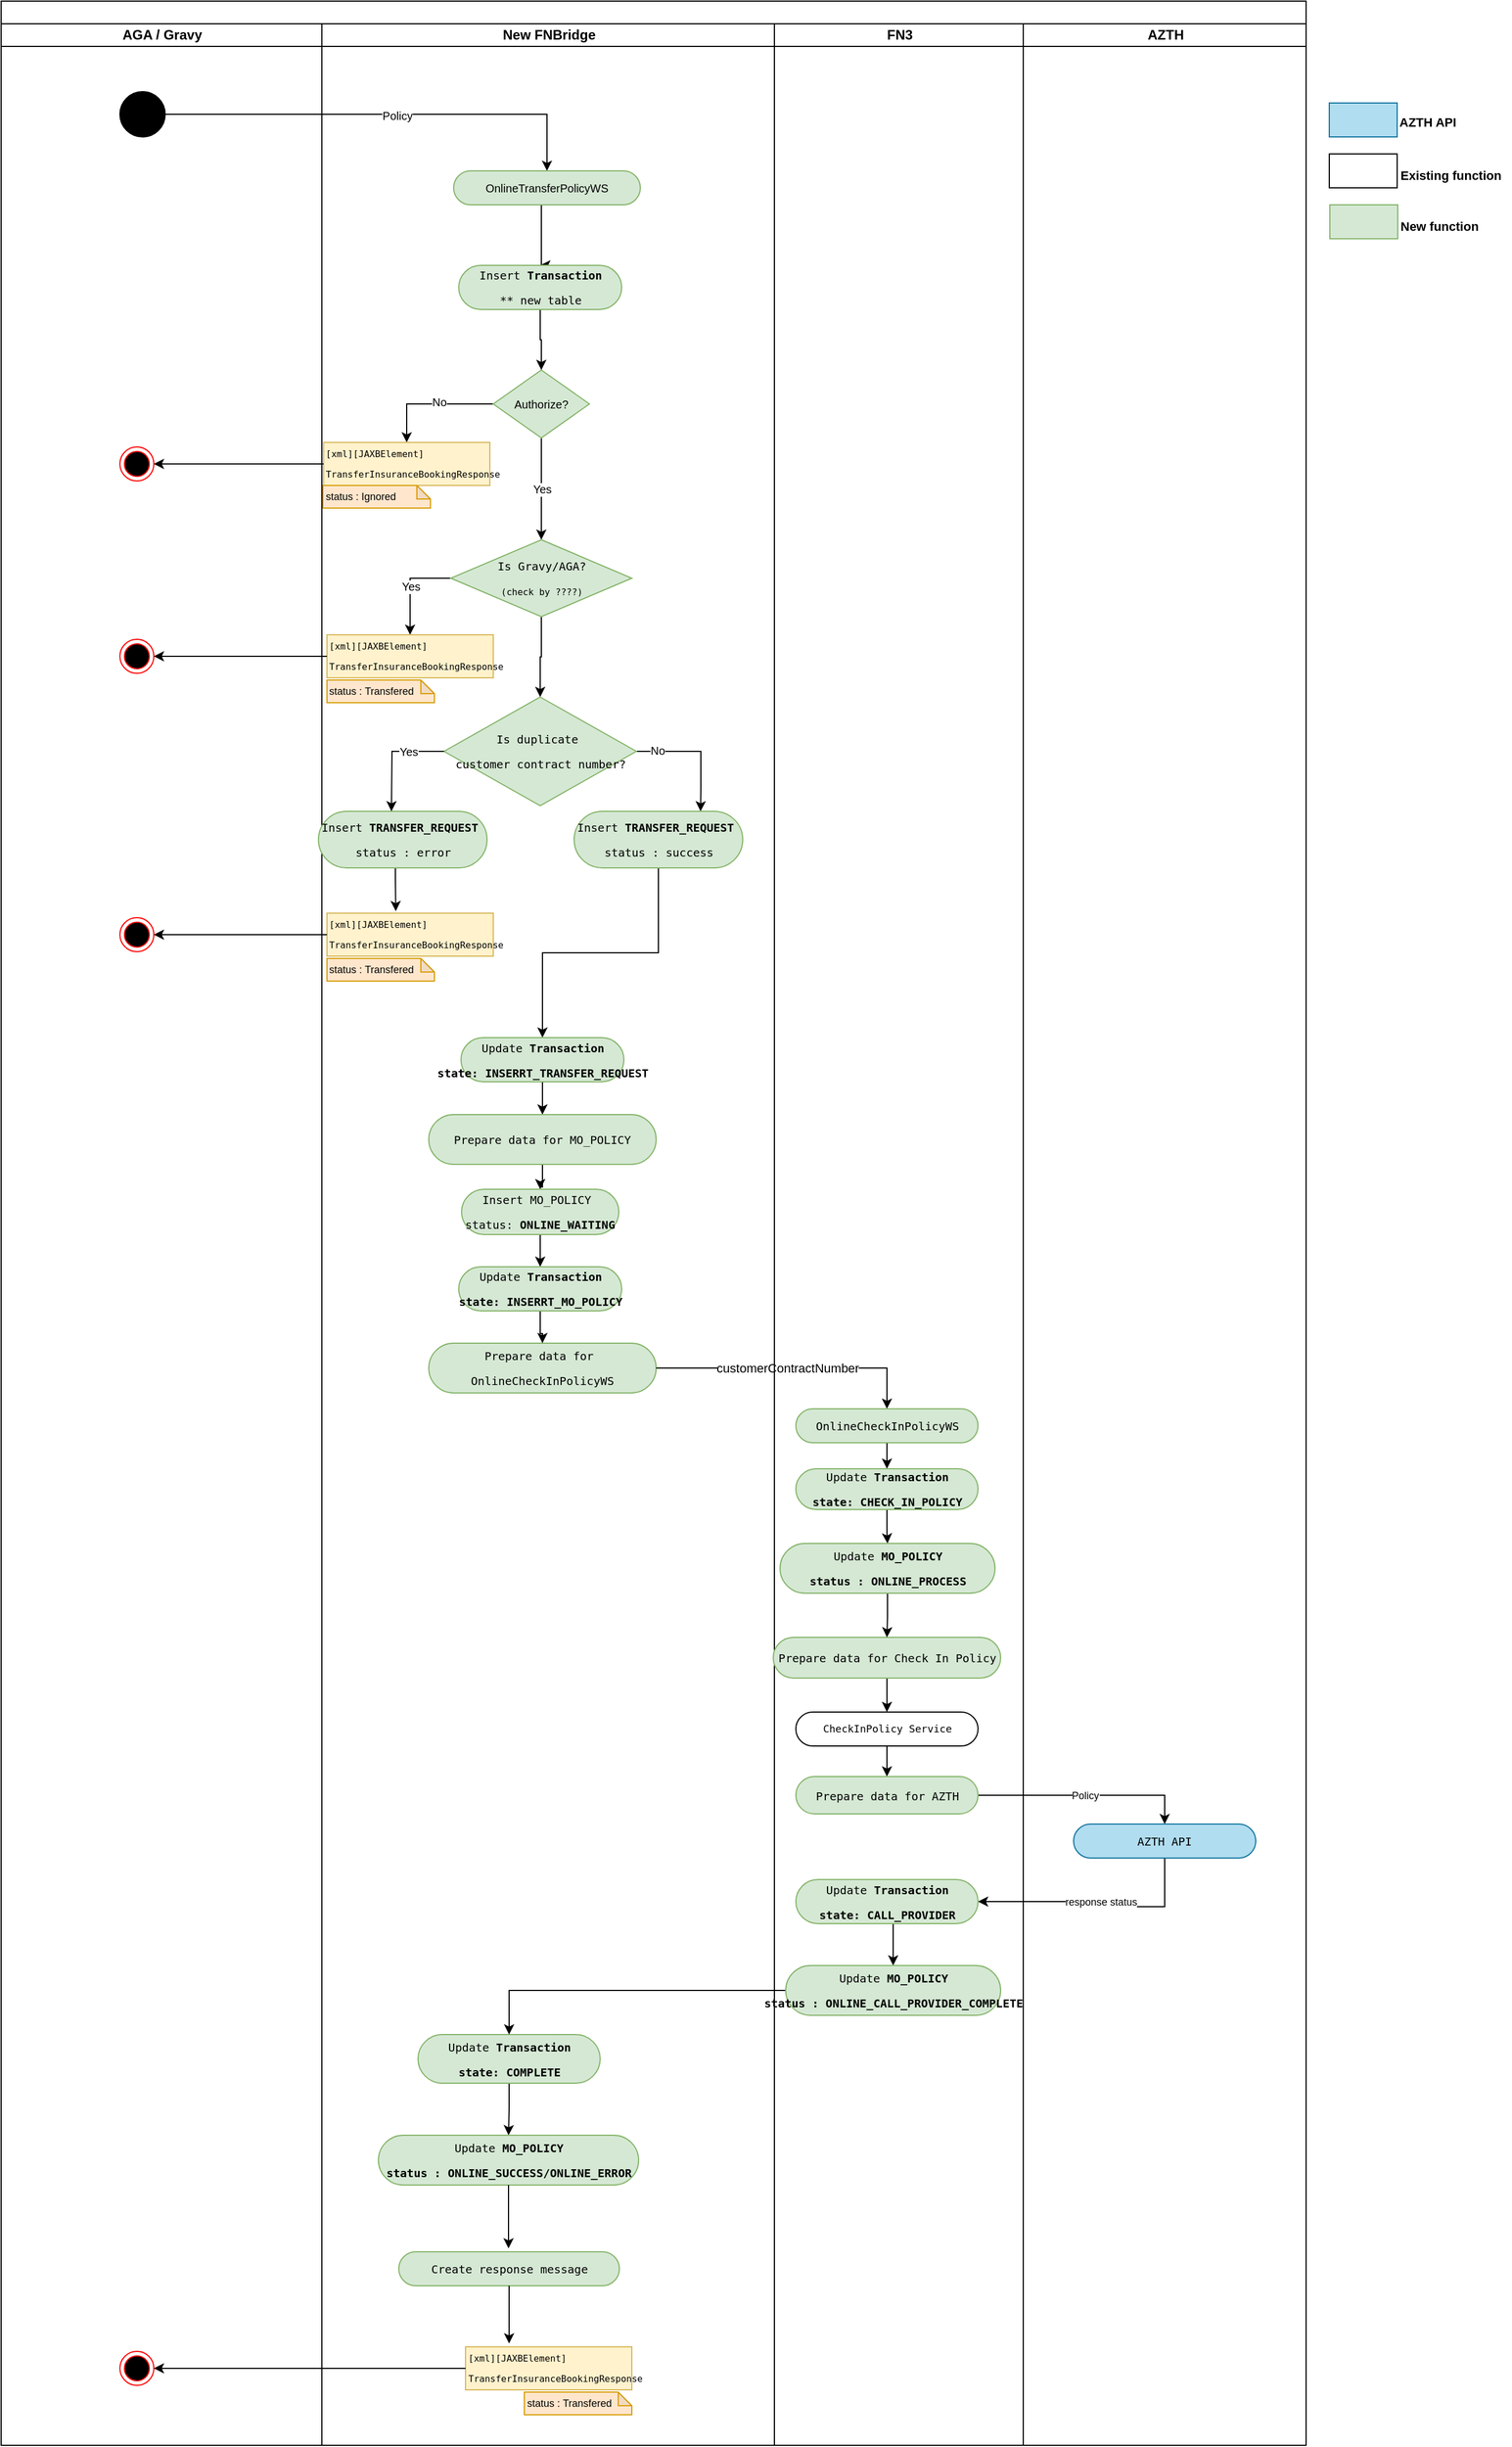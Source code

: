 <mxfile version="10.5.9" type="github"><diagram id="8qQC-5VBCCDyOXpX9dMf" name="Page-1"><mxGraphModel dx="1763" dy="633" grid="1" gridSize="10" guides="1" tooltips="1" connect="1" arrows="1" fold="1" page="1" pageScale="1" pageWidth="850" pageHeight="1100" math="0" shadow="0"><root><mxCell id="0"/><mxCell id="1" parent="0"/><mxCell id="WQycYl3qGyh3VKlPMucF-1" value="" style="swimlane;html=1;childLayout=stackLayout;startSize=20;rounded=0;shadow=0;comic=0;labelBackgroundColor=none;strokeWidth=1;fontFamily=Verdana;fontSize=12;align=center;" vertex="1" parent="1"><mxGeometry x="40" y="20" width="1153.5" height="2160" as="geometry"/></mxCell><mxCell id="WQycYl3qGyh3VKlPMucF-2" value="AGA / Gravy" style="swimlane;html=1;startSize=20;" vertex="1" parent="WQycYl3qGyh3VKlPMucF-1"><mxGeometry y="20" width="283.5" height="2140" as="geometry"/></mxCell><mxCell id="WQycYl3qGyh3VKlPMucF-3" value="" style="ellipse;whiteSpace=wrap;html=1;rounded=0;shadow=0;comic=0;labelBackgroundColor=none;strokeColor=#000000;strokeWidth=1;fillColor=#000000;fontFamily=Verdana;fontSize=12;fontColor=#000000;align=center;" vertex="1" parent="WQycYl3qGyh3VKlPMucF-2"><mxGeometry x="105" y="60" width="40" height="40" as="geometry"/></mxCell><mxCell id="WQycYl3qGyh3VKlPMucF-4" value="" style="ellipse;shape=endState;fillColor=#000000;strokeColor=#ff0000" vertex="1" parent="WQycYl3qGyh3VKlPMucF-2"><mxGeometry x="105" y="374" width="30" height="30" as="geometry"/></mxCell><mxCell id="WQycYl3qGyh3VKlPMucF-5" value="" style="ellipse;shape=endState;fillColor=#000000;strokeColor=#ff0000" vertex="1" parent="WQycYl3qGyh3VKlPMucF-2"><mxGeometry x="105" y="544" width="30" height="30" as="geometry"/></mxCell><mxCell id="WQycYl3qGyh3VKlPMucF-6" value="" style="ellipse;shape=endState;fillColor=#000000;strokeColor=#ff0000" vertex="1" parent="WQycYl3qGyh3VKlPMucF-2"><mxGeometry x="105" y="2057" width="30" height="30" as="geometry"/></mxCell><mxCell id="WQycYl3qGyh3VKlPMucF-51" style="edgeStyle=orthogonalEdgeStyle;rounded=0;orthogonalLoop=1;jettySize=auto;html=1;entryX=0.5;entryY=0;entryDx=0;entryDy=0;fontFamily=Helvetica;fontSize=10;" edge="1" parent="WQycYl3qGyh3VKlPMucF-1" source="WQycYl3qGyh3VKlPMucF-3" target="WQycYl3qGyh3VKlPMucF-9"><mxGeometry relative="1" as="geometry"/></mxCell><mxCell id="WQycYl3qGyh3VKlPMucF-52" value="Policy" style="text;html=1;resizable=0;points=[];align=center;verticalAlign=middle;labelBackgroundColor=#ffffff;fontSize=10;fontFamily=Helvetica;" vertex="1" connectable="0" parent="WQycYl3qGyh3VKlPMucF-51"><mxGeometry x="0.055" y="-1" relative="1" as="geometry"><mxPoint as="offset"/></mxGeometry></mxCell><mxCell id="WQycYl3qGyh3VKlPMucF-7" value="New FNBridge" style="swimlane;html=1;startSize=20;" vertex="1" parent="WQycYl3qGyh3VKlPMucF-1"><mxGeometry x="283.5" y="20" width="400" height="2140" as="geometry"/></mxCell><mxCell id="WQycYl3qGyh3VKlPMucF-104" style="edgeStyle=orthogonalEdgeStyle;rounded=0;orthogonalLoop=1;jettySize=auto;html=1;entryX=0.5;entryY=0;entryDx=0;entryDy=0;" edge="1" parent="WQycYl3qGyh3VKlPMucF-7" source="WQycYl3qGyh3VKlPMucF-9" target="WQycYl3qGyh3VKlPMucF-103"><mxGeometry relative="1" as="geometry"><Array as="points"><mxPoint x="194" y="170"/><mxPoint x="194" y="170"/></Array></mxGeometry></mxCell><mxCell id="WQycYl3qGyh3VKlPMucF-9" value="&lt;div style=&quot;font-size: 10px&quot;&gt;&lt;span style=&quot;font-size: 10px&quot;&gt;OnlineTransferPolicyWS&lt;/span&gt;&lt;/div&gt;" style="rounded=1;whiteSpace=wrap;html=1;shadow=0;comic=0;labelBackgroundColor=none;strokeColor=#82b366;strokeWidth=1;fillColor=#d5e8d4;fontFamily=Helvetica;fontSize=10;align=center;arcSize=50;" vertex="1" parent="WQycYl3qGyh3VKlPMucF-7"><mxGeometry x="116.5" y="130" width="165" height="30" as="geometry"/></mxCell><mxCell id="WQycYl3qGyh3VKlPMucF-10" style="edgeStyle=orthogonalEdgeStyle;rounded=0;orthogonalLoop=1;jettySize=auto;html=1;entryX=0.5;entryY=0;entryDx=0;entryDy=0;fontFamily=Helvetica;fontSize=10;" edge="1" parent="WQycYl3qGyh3VKlPMucF-7" source="WQycYl3qGyh3VKlPMucF-13" target="WQycYl3qGyh3VKlPMucF-14"><mxGeometry relative="1" as="geometry"/></mxCell><mxCell id="WQycYl3qGyh3VKlPMucF-11" value="No" style="text;html=1;resizable=0;points=[];align=center;verticalAlign=middle;labelBackgroundColor=#ffffff;fontSize=10;fontFamily=Helvetica;" vertex="1" connectable="0" parent="WQycYl3qGyh3VKlPMucF-10"><mxGeometry x="-0.122" y="-2" relative="1" as="geometry"><mxPoint as="offset"/></mxGeometry></mxCell><mxCell id="WQycYl3qGyh3VKlPMucF-12" value="Yes" style="edgeStyle=orthogonalEdgeStyle;rounded=0;orthogonalLoop=1;jettySize=auto;html=1;entryX=0.5;entryY=0;entryDx=0;entryDy=0;fontFamily=Helvetica;fontSize=10;" edge="1" parent="WQycYl3qGyh3VKlPMucF-7" source="WQycYl3qGyh3VKlPMucF-13" target="WQycYl3qGyh3VKlPMucF-18"><mxGeometry relative="1" as="geometry"/></mxCell><mxCell id="WQycYl3qGyh3VKlPMucF-13" value="&lt;div style=&quot;font-size: 10px;&quot;&gt;Authorize?&lt;/div&gt;" style="rhombus;whiteSpace=wrap;html=1;fontSize=10;fontFamily=Helvetica;fillColor=#d5e8d4;strokeColor=#82b366;" vertex="1" parent="WQycYl3qGyh3VKlPMucF-7"><mxGeometry x="151.5" y="306" width="85" height="60" as="geometry"/></mxCell><mxCell id="WQycYl3qGyh3VKlPMucF-14" value="&lt;pre style=&quot;font-size: 8px&quot;&gt;&lt;span&gt;[xml][&lt;/span&gt;JAXBElement]&lt;/pre&gt;&lt;pre style=&quot;font-size: 8px&quot;&gt;&lt;pre&gt;&lt;pre&gt;&lt;span&gt;TransferInsuranceBookingResponse&lt;/span&gt;&lt;/pre&gt;&lt;/pre&gt;&lt;/pre&gt;" style="rounded=0;whiteSpace=wrap;html=1;fillColor=#fff2cc;strokeColor=#d6b656;fontSize=8;align=left;" vertex="1" parent="WQycYl3qGyh3VKlPMucF-7"><mxGeometry x="1.5" y="370" width="147" height="38" as="geometry"/></mxCell><mxCell id="WQycYl3qGyh3VKlPMucF-15" value="status :&amp;nbsp;&lt;span&gt;Ignored&lt;/span&gt;" style="shape=note;whiteSpace=wrap;html=1;backgroundOutline=1;darkOpacity=0.05;align=left;size=12;fillColor=#ffe6cc;strokeColor=#d79b00;fontSize=9;" vertex="1" parent="WQycYl3qGyh3VKlPMucF-7"><mxGeometry x="1" y="408" width="95" height="20" as="geometry"/></mxCell><mxCell id="WQycYl3qGyh3VKlPMucF-16" value="Yes" style="edgeStyle=orthogonalEdgeStyle;rounded=0;orthogonalLoop=1;jettySize=auto;html=1;entryX=0.5;entryY=0;entryDx=0;entryDy=0;fontFamily=Helvetica;fontSize=10;" edge="1" parent="WQycYl3qGyh3VKlPMucF-7" source="WQycYl3qGyh3VKlPMucF-18" target="WQycYl3qGyh3VKlPMucF-19"><mxGeometry relative="1" as="geometry"><Array as="points"><mxPoint x="78" y="490"/></Array></mxGeometry></mxCell><mxCell id="WQycYl3qGyh3VKlPMucF-17" style="edgeStyle=orthogonalEdgeStyle;rounded=0;orthogonalLoop=1;jettySize=auto;html=1;entryX=0.5;entryY=0;entryDx=0;entryDy=0;fontFamily=Helvetica;fontSize=10;" edge="1" parent="WQycYl3qGyh3VKlPMucF-7" source="WQycYl3qGyh3VKlPMucF-18" target="WQycYl3qGyh3VKlPMucF-29"><mxGeometry relative="1" as="geometry"/></mxCell><mxCell id="WQycYl3qGyh3VKlPMucF-18" value="&lt;p style=&quot;line-height: 70%&quot;&gt;&lt;/p&gt;&lt;pre style=&quot;font-size: 10px&quot;&gt;Is Gravy/AGA?&lt;/pre&gt;&lt;pre&gt;&lt;font style=&quot;font-size: 8px&quot;&gt;(check by ????)&lt;/font&gt;&lt;/pre&gt;&lt;p&gt;&lt;/p&gt;" style="rhombus;whiteSpace=wrap;html=1;fontSize=10;fillColor=#d5e8d4;strokeColor=#82b366;" vertex="1" parent="WQycYl3qGyh3VKlPMucF-7"><mxGeometry x="114" y="456" width="160" height="68" as="geometry"/></mxCell><mxCell id="WQycYl3qGyh3VKlPMucF-19" value="&lt;pre style=&quot;font-size: 8px&quot;&gt;&lt;span&gt;[xml][&lt;/span&gt;JAXBElement]&lt;/pre&gt;&lt;pre style=&quot;font-size: 8px&quot;&gt;&lt;pre&gt;&lt;pre&gt;&lt;span&gt;TransferInsuranceBookingResponse&lt;/span&gt;&lt;/pre&gt;&lt;/pre&gt;&lt;/pre&gt;" style="rounded=0;whiteSpace=wrap;html=1;fillColor=#fff2cc;strokeColor=#d6b656;fontSize=8;align=left;" vertex="1" parent="WQycYl3qGyh3VKlPMucF-7"><mxGeometry x="4.5" y="540" width="147" height="38" as="geometry"/></mxCell><mxCell id="WQycYl3qGyh3VKlPMucF-20" value="status :&amp;nbsp;&lt;span&gt;Transfered&lt;/span&gt;" style="shape=note;whiteSpace=wrap;html=1;backgroundOutline=1;darkOpacity=0.05;align=left;size=12;fillColor=#ffe6cc;strokeColor=#d79b00;fontSize=9;" vertex="1" parent="WQycYl3qGyh3VKlPMucF-7"><mxGeometry x="4.5" y="580" width="95" height="20" as="geometry"/></mxCell><mxCell id="WQycYl3qGyh3VKlPMucF-21" style="edgeStyle=orthogonalEdgeStyle;rounded=0;orthogonalLoop=1;jettySize=auto;html=1;entryX=0.414;entryY=-0.047;entryDx=0;entryDy=0;entryPerimeter=0;fontFamily=Helvetica;fontSize=10;" edge="1" parent="WQycYl3qGyh3VKlPMucF-7" source="WQycYl3qGyh3VKlPMucF-22" target="WQycYl3qGyh3VKlPMucF-33"><mxGeometry relative="1" as="geometry"><Array as="points"><mxPoint x="65" y="756"/><mxPoint x="65" y="756"/></Array></mxGeometry></mxCell><mxCell id="WQycYl3qGyh3VKlPMucF-22" value="&lt;pre style=&quot;font-size: 10px&quot;&gt;&lt;pre style=&quot;font-size: 10px&quot;&gt;Insert &lt;b&gt;TRANSFER_REQUEST &lt;/b&gt;&lt;/pre&gt;&lt;pre style=&quot;font-size: 10px&quot;&gt;status : error&lt;/pre&gt;&lt;/pre&gt;" style="rounded=1;whiteSpace=wrap;html=1;shadow=0;comic=0;labelBackgroundColor=none;strokeColor=#82b366;strokeWidth=1;fillColor=#d5e8d4;fontFamily=Verdana;fontSize=10;align=center;arcSize=50;" vertex="1" parent="WQycYl3qGyh3VKlPMucF-7"><mxGeometry x="-3" y="696" width="149" height="50" as="geometry"/></mxCell><mxCell id="WQycYl3qGyh3VKlPMucF-27" style="edgeStyle=orthogonalEdgeStyle;rounded=0;orthogonalLoop=1;jettySize=auto;html=1;entryX=0.75;entryY=0;entryDx=0;entryDy=0;fontFamily=Helvetica;fontSize=10;" edge="1" parent="WQycYl3qGyh3VKlPMucF-7" source="WQycYl3qGyh3VKlPMucF-29" target="WQycYl3qGyh3VKlPMucF-31"><mxGeometry relative="1" as="geometry"><Array as="points"><mxPoint x="335" y="643"/><mxPoint x="335" y="676"/></Array></mxGeometry></mxCell><mxCell id="WQycYl3qGyh3VKlPMucF-28" value="No" style="text;html=1;resizable=0;points=[];align=center;verticalAlign=middle;labelBackgroundColor=#ffffff;fontSize=10;fontFamily=Helvetica;" vertex="1" connectable="0" parent="WQycYl3qGyh3VKlPMucF-27"><mxGeometry x="-0.667" y="1" relative="1" as="geometry"><mxPoint as="offset"/></mxGeometry></mxCell><mxCell id="WQycYl3qGyh3VKlPMucF-29" value="&lt;p style=&quot;line-height: 70%; font-size: 10px;&quot;&gt;&lt;/p&gt;&lt;pre style=&quot;font-size: 10px;&quot;&gt;Is duplicate &lt;/pre&gt;&lt;pre style=&quot;font-size: 10px;&quot;&gt;customer contract number?&lt;/pre&gt;&lt;p style=&quot;font-size: 10px;&quot;&gt;&lt;/p&gt;" style="rhombus;whiteSpace=wrap;html=1;fontSize=10;fillColor=#d5e8d4;strokeColor=#82b366;" vertex="1" parent="WQycYl3qGyh3VKlPMucF-7"><mxGeometry x="108" y="595" width="170" height="96" as="geometry"/></mxCell><mxCell id="WQycYl3qGyh3VKlPMucF-87" style="edgeStyle=orthogonalEdgeStyle;rounded=0;orthogonalLoop=1;jettySize=auto;html=1;entryX=0.5;entryY=0;entryDx=0;entryDy=0;" edge="1" parent="WQycYl3qGyh3VKlPMucF-7" source="WQycYl3qGyh3VKlPMucF-31" target="WQycYl3qGyh3VKlPMucF-45"><mxGeometry relative="1" as="geometry"/></mxCell><mxCell id="WQycYl3qGyh3VKlPMucF-31" value="&lt;pre style=&quot;font-size: 10px&quot;&gt;&lt;pre style=&quot;font-size: 10px&quot;&gt;Insert &lt;b&gt;TRANSFER_REQUEST &lt;/b&gt;&lt;/pre&gt;&lt;pre style=&quot;font-size: 10px&quot;&gt;status : success&lt;/pre&gt;&lt;/pre&gt;" style="rounded=1;whiteSpace=wrap;html=1;shadow=0;comic=0;labelBackgroundColor=none;strokeColor=#82b366;strokeWidth=1;fillColor=#d5e8d4;fontFamily=Verdana;fontSize=10;align=center;arcSize=50;" vertex="1" parent="WQycYl3qGyh3VKlPMucF-7"><mxGeometry x="223" y="696" width="149" height="50" as="geometry"/></mxCell><mxCell id="WQycYl3qGyh3VKlPMucF-32" value="" style="ellipse;shape=endState;fillColor=#000000;strokeColor=#ff0000" vertex="1" parent="WQycYl3qGyh3VKlPMucF-7"><mxGeometry x="-178.5" y="790" width="30" height="30" as="geometry"/></mxCell><mxCell id="WQycYl3qGyh3VKlPMucF-33" value="&lt;pre style=&quot;font-size: 8px&quot;&gt;&lt;span&gt;[xml][&lt;/span&gt;JAXBElement]&lt;/pre&gt;&lt;pre style=&quot;font-size: 8px&quot;&gt;&lt;pre&gt;&lt;pre&gt;&lt;span&gt;TransferInsuranceBookingResponse&lt;/span&gt;&lt;/pre&gt;&lt;/pre&gt;&lt;/pre&gt;" style="rounded=0;whiteSpace=wrap;html=1;fillColor=#fff2cc;strokeColor=#d6b656;fontSize=8;align=left;" vertex="1" parent="WQycYl3qGyh3VKlPMucF-7"><mxGeometry x="4.5" y="786" width="147" height="38" as="geometry"/></mxCell><mxCell id="WQycYl3qGyh3VKlPMucF-34" value="status :&amp;nbsp;&lt;span&gt;Transfered&lt;/span&gt;" style="shape=note;whiteSpace=wrap;html=1;backgroundOutline=1;darkOpacity=0.05;align=left;size=12;fillColor=#ffe6cc;strokeColor=#d79b00;fontSize=9;" vertex="1" parent="WQycYl3qGyh3VKlPMucF-7"><mxGeometry x="4.5" y="826" width="95" height="20" as="geometry"/></mxCell><mxCell id="WQycYl3qGyh3VKlPMucF-35" style="edgeStyle=orthogonalEdgeStyle;rounded=0;orthogonalLoop=1;jettySize=auto;html=1;entryX=1;entryY=0.5;entryDx=0;entryDy=0;fontFamily=Helvetica;fontSize=10;" edge="1" parent="WQycYl3qGyh3VKlPMucF-7" source="WQycYl3qGyh3VKlPMucF-33" target="WQycYl3qGyh3VKlPMucF-32"><mxGeometry relative="1" as="geometry"/></mxCell><mxCell id="WQycYl3qGyh3VKlPMucF-38" value="&lt;pre style=&quot;font-size: 10px&quot;&gt;&lt;pre style=&quot;font-size: 10px&quot;&gt;Create response message&lt;br&gt;&lt;/pre&gt;&lt;/pre&gt;" style="rounded=1;whiteSpace=wrap;html=1;shadow=0;comic=0;labelBackgroundColor=none;strokeColor=#82b366;strokeWidth=1;fillColor=#d5e8d4;fontFamily=Verdana;fontSize=10;align=center;arcSize=50;" vertex="1" parent="WQycYl3qGyh3VKlPMucF-7"><mxGeometry x="68" y="1969" width="195" height="30" as="geometry"/></mxCell><mxCell id="WQycYl3qGyh3VKlPMucF-39" value="&lt;pre style=&quot;font-size: 8px&quot;&gt;&lt;span&gt;[xml][&lt;/span&gt;JAXBElement]&lt;/pre&gt;&lt;pre style=&quot;font-size: 8px&quot;&gt;&lt;pre&gt;&lt;pre&gt;&lt;span&gt;TransferInsuranceBookingResponse&lt;/span&gt;&lt;/pre&gt;&lt;/pre&gt;&lt;/pre&gt;" style="rounded=0;whiteSpace=wrap;html=1;fillColor=#fff2cc;strokeColor=#d6b656;fontSize=8;align=left;" vertex="1" parent="WQycYl3qGyh3VKlPMucF-7"><mxGeometry x="127" y="2053" width="147" height="38" as="geometry"/></mxCell><mxCell id="WQycYl3qGyh3VKlPMucF-40" value="status :&amp;nbsp;&lt;span&gt;Transfered&lt;/span&gt;" style="shape=note;whiteSpace=wrap;html=1;backgroundOutline=1;darkOpacity=0.05;align=left;size=12;fillColor=#ffe6cc;strokeColor=#d79b00;fontSize=9;" vertex="1" parent="WQycYl3qGyh3VKlPMucF-7"><mxGeometry x="179" y="2093" width="95" height="20" as="geometry"/></mxCell><mxCell id="WQycYl3qGyh3VKlPMucF-41" style="edgeStyle=orthogonalEdgeStyle;rounded=0;html=1;jettySize=auto;orthogonalLoop=1;fontSize=10;" edge="1" parent="WQycYl3qGyh3VKlPMucF-7" source="WQycYl3qGyh3VKlPMucF-38"><mxGeometry relative="1" as="geometry"><mxPoint x="165.5" y="2050" as="targetPoint"/></mxGeometry></mxCell><mxCell id="WQycYl3qGyh3VKlPMucF-97" style="edgeStyle=orthogonalEdgeStyle;rounded=0;orthogonalLoop=1;jettySize=auto;html=1;" edge="1" parent="WQycYl3qGyh3VKlPMucF-7" source="WQycYl3qGyh3VKlPMucF-43" target="WQycYl3qGyh3VKlPMucF-95"><mxGeometry relative="1" as="geometry"/></mxCell><mxCell id="WQycYl3qGyh3VKlPMucF-43" value="&lt;pre&gt;&lt;pre&gt;&lt;pre&gt;&lt;pre style=&quot;font-size: 10px&quot;&gt;Update &lt;b&gt;Transaction&lt;/b&gt;&lt;/pre&gt;&lt;pre&gt;&lt;b style=&quot;font-size: 10px&quot;&gt;state: &lt;/b&gt;&lt;b&gt;COMPLETE&lt;/b&gt;&lt;/pre&gt;&lt;/pre&gt;&lt;/pre&gt;&lt;/pre&gt;" style="rounded=1;whiteSpace=wrap;html=1;shadow=0;comic=0;labelBackgroundColor=none;strokeColor=#82b366;strokeWidth=1;fillColor=#d5e8d4;fontFamily=Verdana;fontSize=10;align=center;arcSize=50;" vertex="1" parent="WQycYl3qGyh3VKlPMucF-7"><mxGeometry x="85" y="1777" width="161" height="43" as="geometry"/></mxCell><mxCell id="WQycYl3qGyh3VKlPMucF-109" style="edgeStyle=orthogonalEdgeStyle;rounded=0;orthogonalLoop=1;jettySize=auto;html=1;entryX=0.5;entryY=0;entryDx=0;entryDy=0;" edge="1" parent="WQycYl3qGyh3VKlPMucF-7" source="WQycYl3qGyh3VKlPMucF-45" target="WQycYl3qGyh3VKlPMucF-47"><mxGeometry relative="1" as="geometry"/></mxCell><mxCell id="WQycYl3qGyh3VKlPMucF-45" value="&lt;pre&gt;&lt;pre&gt;&lt;pre style=&quot;font-size: 10px&quot;&gt;Update &lt;b&gt;Transaction&lt;/b&gt;&lt;/pre&gt;&lt;pre&gt;&lt;b style=&quot;font-size: 10px&quot;&gt;state: &lt;/b&gt;&lt;b&gt;INSERRT_TRANSFER_REQUEST&lt;/b&gt;&lt;/pre&gt;&lt;/pre&gt;&lt;/pre&gt;" style="rounded=1;whiteSpace=wrap;html=1;shadow=0;comic=0;labelBackgroundColor=none;strokeColor=#82b366;strokeWidth=1;fillColor=#d5e8d4;fontFamily=Verdana;fontSize=10;align=center;arcSize=50;" vertex="1" parent="WQycYl3qGyh3VKlPMucF-7"><mxGeometry x="123" y="896" width="144" height="39" as="geometry"/></mxCell><mxCell id="WQycYl3qGyh3VKlPMucF-110" style="edgeStyle=orthogonalEdgeStyle;rounded=0;orthogonalLoop=1;jettySize=auto;html=1;entryX=0.5;entryY=0;entryDx=0;entryDy=0;" edge="1" parent="WQycYl3qGyh3VKlPMucF-7" source="WQycYl3qGyh3VKlPMucF-47" target="WQycYl3qGyh3VKlPMucF-49"><mxGeometry relative="1" as="geometry"/></mxCell><mxCell id="WQycYl3qGyh3VKlPMucF-47" value="&lt;pre style=&quot;font-size: 10px&quot;&gt;&lt;pre style=&quot;font-size: 10px&quot;&gt;Prepare data for MO_POLICY&lt;/pre&gt;&lt;/pre&gt;" style="rounded=1;whiteSpace=wrap;html=1;shadow=0;comic=0;labelBackgroundColor=none;strokeColor=#82b366;strokeWidth=1;fillColor=#d5e8d4;fontFamily=Verdana;fontSize=10;align=center;arcSize=50;" vertex="1" parent="WQycYl3qGyh3VKlPMucF-7"><mxGeometry x="94.5" y="964" width="201" height="44" as="geometry"/></mxCell><mxCell id="WQycYl3qGyh3VKlPMucF-111" style="edgeStyle=orthogonalEdgeStyle;rounded=0;orthogonalLoop=1;jettySize=auto;html=1;entryX=0.5;entryY=0;entryDx=0;entryDy=0;" edge="1" parent="WQycYl3qGyh3VKlPMucF-7" source="WQycYl3qGyh3VKlPMucF-49" target="WQycYl3qGyh3VKlPMucF-106"><mxGeometry relative="1" as="geometry"/></mxCell><mxCell id="WQycYl3qGyh3VKlPMucF-49" value="&lt;pre&gt;&lt;pre style=&quot;font-size: 10px&quot;&gt;Insert MO_POLICY &lt;/pre&gt;&lt;pre&gt;status:&lt;b style=&quot;font-size: 10px&quot;&gt; &lt;/b&gt;&lt;b&gt;ONLINE_WAITING&lt;/b&gt;&lt;/pre&gt;&lt;/pre&gt;" style="rounded=1;whiteSpace=wrap;html=1;shadow=0;comic=0;labelBackgroundColor=none;strokeColor=#82b366;strokeWidth=1;fillColor=#d5e8d4;fontFamily=Verdana;fontSize=10;align=center;arcSize=50;" vertex="1" parent="WQycYl3qGyh3VKlPMucF-7"><mxGeometry x="123.5" y="1030" width="139" height="40" as="geometry"/></mxCell><mxCell id="WQycYl3qGyh3VKlPMucF-50" value="&lt;pre style=&quot;font-size: 10px&quot;&gt;&lt;pre style=&quot;font-size: 10px&quot;&gt;Prepare data for &lt;/pre&gt;&lt;pre style=&quot;font-size: 10px&quot;&gt;OnlineCheckInPolicyWS&lt;/pre&gt;&lt;/pre&gt;" style="rounded=1;whiteSpace=wrap;html=1;shadow=0;comic=0;labelBackgroundColor=none;strokeColor=#82b366;strokeWidth=1;fillColor=#d5e8d4;fontFamily=Verdana;fontSize=10;align=center;arcSize=50;" vertex="1" parent="WQycYl3qGyh3VKlPMucF-7"><mxGeometry x="94.5" y="1166" width="201" height="44" as="geometry"/></mxCell><mxCell id="WQycYl3qGyh3VKlPMucF-95" value="&lt;pre&gt;&lt;pre style=&quot;font-size: 10px&quot;&gt;Update &lt;b&gt;MO_POLICY&lt;/b&gt;&lt;/pre&gt;&lt;pre&gt;&lt;b style=&quot;font-size: 10px&quot;&gt;status : &lt;/b&gt;&lt;b&gt;ONLINE_SUCCESS/ONLINE_ERROR&lt;/b&gt;&lt;/pre&gt;&lt;/pre&gt;" style="rounded=1;whiteSpace=wrap;html=1;shadow=0;comic=0;labelBackgroundColor=none;strokeColor=#82b366;strokeWidth=1;fillColor=#d5e8d4;fontFamily=Verdana;fontSize=10;align=center;arcSize=50;" vertex="1" parent="WQycYl3qGyh3VKlPMucF-7"><mxGeometry x="50" y="1866" width="230" height="44" as="geometry"/></mxCell><mxCell id="WQycYl3qGyh3VKlPMucF-105" style="edgeStyle=orthogonalEdgeStyle;rounded=0;orthogonalLoop=1;jettySize=auto;html=1;entryX=0.5;entryY=0;entryDx=0;entryDy=0;" edge="1" parent="WQycYl3qGyh3VKlPMucF-7" source="WQycYl3qGyh3VKlPMucF-103" target="WQycYl3qGyh3VKlPMucF-13"><mxGeometry relative="1" as="geometry"/></mxCell><mxCell id="WQycYl3qGyh3VKlPMucF-103" value="&lt;pre style=&quot;font-size: 10px&quot;&gt;&lt;pre style=&quot;font-size: 10px&quot;&gt;Insert &lt;b&gt;Transaction&lt;/b&gt;&lt;/pre&gt;&lt;pre style=&quot;font-size: 10px&quot;&gt;** new table&lt;/pre&gt;&lt;/pre&gt;" style="rounded=1;whiteSpace=wrap;html=1;shadow=0;comic=0;labelBackgroundColor=none;strokeColor=#82b366;strokeWidth=1;fillColor=#d5e8d4;fontFamily=Verdana;fontSize=10;align=center;arcSize=50;" vertex="1" parent="WQycYl3qGyh3VKlPMucF-7"><mxGeometry x="121" y="213.5" width="144" height="39" as="geometry"/></mxCell><mxCell id="WQycYl3qGyh3VKlPMucF-113" style="edgeStyle=orthogonalEdgeStyle;rounded=0;orthogonalLoop=1;jettySize=auto;html=1;entryX=0.5;entryY=0;entryDx=0;entryDy=0;" edge="1" parent="WQycYl3qGyh3VKlPMucF-7" source="WQycYl3qGyh3VKlPMucF-106" target="WQycYl3qGyh3VKlPMucF-50"><mxGeometry relative="1" as="geometry"/></mxCell><mxCell id="WQycYl3qGyh3VKlPMucF-106" value="&lt;pre&gt;&lt;pre&gt;&lt;pre style=&quot;font-size: 10px&quot;&gt;Update &lt;b&gt;Transaction&lt;/b&gt;&lt;/pre&gt;&lt;pre&gt;&lt;b style=&quot;font-size: 10px&quot;&gt;state: &lt;/b&gt;&lt;b&gt;INSERRT_MO_POLICY&lt;/b&gt;&lt;/pre&gt;&lt;/pre&gt;&lt;/pre&gt;" style="rounded=1;whiteSpace=wrap;html=1;shadow=0;comic=0;labelBackgroundColor=none;strokeColor=#82b366;strokeWidth=1;fillColor=#d5e8d4;fontFamily=Verdana;fontSize=10;align=center;arcSize=50;" vertex="1" parent="WQycYl3qGyh3VKlPMucF-7"><mxGeometry x="121" y="1098.5" width="144" height="39" as="geometry"/></mxCell><mxCell id="WQycYl3qGyh3VKlPMucF-53" style="edgeStyle=orthogonalEdgeStyle;rounded=0;html=1;entryX=1;entryY=0.5;entryDx=0;entryDy=0;jettySize=auto;orthogonalLoop=1;fontSize=10;" edge="1" parent="WQycYl3qGyh3VKlPMucF-1" source="WQycYl3qGyh3VKlPMucF-14" target="WQycYl3qGyh3VKlPMucF-4"><mxGeometry relative="1" as="geometry"/></mxCell><mxCell id="WQycYl3qGyh3VKlPMucF-54" style="edgeStyle=orthogonalEdgeStyle;rounded=0;orthogonalLoop=1;jettySize=auto;html=1;entryX=1;entryY=0.5;entryDx=0;entryDy=0;fontFamily=Helvetica;fontSize=10;" edge="1" parent="WQycYl3qGyh3VKlPMucF-1" source="WQycYl3qGyh3VKlPMucF-19" target="WQycYl3qGyh3VKlPMucF-5"><mxGeometry relative="1" as="geometry"/></mxCell><mxCell id="WQycYl3qGyh3VKlPMucF-55" style="edgeStyle=orthogonalEdgeStyle;rounded=0;orthogonalLoop=1;jettySize=auto;html=1;fontFamily=Helvetica;fontSize=10;" edge="1" parent="WQycYl3qGyh3VKlPMucF-1" source="WQycYl3qGyh3VKlPMucF-39" target="WQycYl3qGyh3VKlPMucF-6"><mxGeometry relative="1" as="geometry"/></mxCell><mxCell id="WQycYl3qGyh3VKlPMucF-56" style="edgeStyle=orthogonalEdgeStyle;rounded=0;orthogonalLoop=1;jettySize=auto;html=1;entryX=0.5;entryY=0;entryDx=0;entryDy=0;fontFamily=Helvetica;fontSize=9;" edge="1" parent="WQycYl3qGyh3VKlPMucF-1" source="WQycYl3qGyh3VKlPMucF-70" target="WQycYl3qGyh3VKlPMucF-75"><mxGeometry relative="1" as="geometry"/></mxCell><mxCell id="WQycYl3qGyh3VKlPMucF-57" value="Policy" style="text;html=1;resizable=0;points=[];align=center;verticalAlign=middle;labelBackgroundColor=#ffffff;fontSize=9;fontFamily=Helvetica;" vertex="1" connectable="0" parent="WQycYl3qGyh3VKlPMucF-56"><mxGeometry x="-0.37" y="-4" relative="1" as="geometry"><mxPoint x="34.5" y="-3.5" as="offset"/></mxGeometry></mxCell><mxCell id="WQycYl3qGyh3VKlPMucF-58" style="edgeStyle=orthogonalEdgeStyle;rounded=0;orthogonalLoop=1;jettySize=auto;html=1;fontFamily=Helvetica;fontSize=9;entryX=1;entryY=0.5;entryDx=0;entryDy=0;" edge="1" parent="WQycYl3qGyh3VKlPMucF-1" source="WQycYl3qGyh3VKlPMucF-75" target="WQycYl3qGyh3VKlPMucF-65"><mxGeometry relative="1" as="geometry"><Array as="points"><mxPoint x="1028" y="1684"/><mxPoint x="980" y="1684"/><mxPoint x="980" y="1680"/></Array><mxPoint x="1010" y="1720" as="targetPoint"/></mxGeometry></mxCell><mxCell id="WQycYl3qGyh3VKlPMucF-59" value="response status" style="text;html=1;resizable=0;points=[];align=center;verticalAlign=middle;labelBackgroundColor=#ffffff;fontSize=9;fontFamily=Helvetica;" vertex="1" connectable="0" parent="WQycYl3qGyh3VKlPMucF-58"><mxGeometry x="-0.022" relative="1" as="geometry"><mxPoint as="offset"/></mxGeometry></mxCell><mxCell id="WQycYl3qGyh3VKlPMucF-76" style="edgeStyle=orthogonalEdgeStyle;rounded=0;orthogonalLoop=1;jettySize=auto;html=1;entryX=0.5;entryY=0;entryDx=0;entryDy=0;fontFamily=Helvetica;fontSize=11;" edge="1" parent="WQycYl3qGyh3VKlPMucF-1" source="WQycYl3qGyh3VKlPMucF-50" target="WQycYl3qGyh3VKlPMucF-63"><mxGeometry relative="1" as="geometry"/></mxCell><mxCell id="WQycYl3qGyh3VKlPMucF-77" value="customerContractNumber" style="text;html=1;resizable=0;points=[];align=center;verticalAlign=middle;labelBackgroundColor=#ffffff;fontSize=11;fontFamily=Helvetica;" vertex="1" connectable="0" parent="WQycYl3qGyh3VKlPMucF-76"><mxGeometry x="-0.688" y="-1" relative="1" as="geometry"><mxPoint x="78" y="-1" as="offset"/></mxGeometry></mxCell><mxCell id="WQycYl3qGyh3VKlPMucF-101" style="edgeStyle=orthogonalEdgeStyle;rounded=0;orthogonalLoop=1;jettySize=auto;html=1;entryX=0.5;entryY=0;entryDx=0;entryDy=0;" edge="1" parent="WQycYl3qGyh3VKlPMucF-1" source="WQycYl3qGyh3VKlPMucF-100" target="WQycYl3qGyh3VKlPMucF-43"><mxGeometry relative="1" as="geometry"/></mxCell><mxCell id="WQycYl3qGyh3VKlPMucF-61" value="FN3" style="swimlane;html=1;startSize=20;" vertex="1" parent="WQycYl3qGyh3VKlPMucF-1"><mxGeometry x="683.5" y="20" width="220" height="2140" as="geometry"/></mxCell><mxCell id="WQycYl3qGyh3VKlPMucF-62" style="edgeStyle=orthogonalEdgeStyle;rounded=0;orthogonalLoop=1;jettySize=auto;html=1;entryX=0.5;entryY=0;entryDx=0;entryDy=0;fontFamily=Helvetica;fontSize=9;" edge="1" parent="WQycYl3qGyh3VKlPMucF-61" source="WQycYl3qGyh3VKlPMucF-63" target="WQycYl3qGyh3VKlPMucF-69"><mxGeometry relative="1" as="geometry"/></mxCell><mxCell id="WQycYl3qGyh3VKlPMucF-63" value="&lt;pre style=&quot;font-size: 10px&quot;&gt;&lt;pre style=&quot;font-size: 10px&quot;&gt;OnlineCheckInPolicyWS&lt;/pre&gt;&lt;/pre&gt;" style="rounded=1;whiteSpace=wrap;html=1;shadow=0;comic=0;labelBackgroundColor=none;strokeColor=#82b366;strokeWidth=1;fillColor=#d5e8d4;fontFamily=Verdana;fontSize=10;align=center;arcSize=50;" vertex="1" parent="WQycYl3qGyh3VKlPMucF-61"><mxGeometry x="19" y="1224" width="161" height="30" as="geometry"/></mxCell><mxCell id="WQycYl3qGyh3VKlPMucF-102" style="edgeStyle=orthogonalEdgeStyle;rounded=0;orthogonalLoop=1;jettySize=auto;html=1;entryX=0.5;entryY=0;entryDx=0;entryDy=0;" edge="1" parent="WQycYl3qGyh3VKlPMucF-61" source="WQycYl3qGyh3VKlPMucF-65" target="WQycYl3qGyh3VKlPMucF-100"><mxGeometry relative="1" as="geometry"><Array as="points"><mxPoint x="105" y="1686"/><mxPoint x="105" y="1686"/></Array></mxGeometry></mxCell><mxCell id="WQycYl3qGyh3VKlPMucF-65" value="&lt;pre&gt;&lt;pre&gt;&lt;pre&gt;&lt;pre style=&quot;font-size: 10px&quot;&gt;Update &lt;b&gt;Transaction&lt;/b&gt;&lt;/pre&gt;&lt;pre&gt;&lt;b style=&quot;font-size: 10px&quot;&gt;state: &lt;/b&gt;&lt;b&gt;CALL_PROVIDER&lt;/b&gt;&lt;/pre&gt;&lt;/pre&gt;&lt;/pre&gt;&lt;/pre&gt;" style="rounded=1;whiteSpace=wrap;html=1;shadow=0;comic=0;labelBackgroundColor=none;strokeColor=#82b366;strokeWidth=1;fillColor=#d5e8d4;fontFamily=Verdana;fontSize=10;align=center;arcSize=50;" vertex="1" parent="WQycYl3qGyh3VKlPMucF-61"><mxGeometry x="19" y="1640" width="161" height="39" as="geometry"/></mxCell><mxCell id="WQycYl3qGyh3VKlPMucF-66" style="edgeStyle=orthogonalEdgeStyle;rounded=0;orthogonalLoop=1;jettySize=auto;html=1;entryX=0.5;entryY=0;entryDx=0;entryDy=0;fontFamily=Helvetica;fontSize=9;" edge="1" parent="WQycYl3qGyh3VKlPMucF-61" source="WQycYl3qGyh3VKlPMucF-67" target="WQycYl3qGyh3VKlPMucF-70"><mxGeometry relative="1" as="geometry"/></mxCell><mxCell id="WQycYl3qGyh3VKlPMucF-67" value="&lt;pre style=&quot;font-size: 9px&quot;&gt;&lt;pre style=&quot;font-size: 9px&quot;&gt;CheckInPolicy Service&lt;/pre&gt;&lt;/pre&gt;" style="rounded=1;whiteSpace=wrap;html=1;shadow=0;comic=0;labelBackgroundColor=none;strokeWidth=1;fontFamily=Verdana;fontSize=9;align=center;arcSize=50;" vertex="1" parent="WQycYl3qGyh3VKlPMucF-61"><mxGeometry x="19" y="1492" width="161" height="30" as="geometry"/></mxCell><mxCell id="WQycYl3qGyh3VKlPMucF-93" style="edgeStyle=orthogonalEdgeStyle;rounded=0;orthogonalLoop=1;jettySize=auto;html=1;entryX=0.5;entryY=0;entryDx=0;entryDy=0;" edge="1" parent="WQycYl3qGyh3VKlPMucF-61" source="WQycYl3qGyh3VKlPMucF-69" target="WQycYl3qGyh3VKlPMucF-92"><mxGeometry relative="1" as="geometry"/></mxCell><mxCell id="WQycYl3qGyh3VKlPMucF-69" value="&lt;pre&gt;&lt;pre&gt;&lt;pre&gt;&lt;pre style=&quot;font-size: 10px&quot;&gt;Update &lt;b&gt;Transaction&lt;/b&gt;&lt;/pre&gt;&lt;pre&gt;&lt;b style=&quot;font-size: 10px&quot;&gt;state: &lt;/b&gt;&lt;b&gt;CHECK_IN_POLICY&lt;/b&gt;&lt;/pre&gt;&lt;/pre&gt;&lt;/pre&gt;&lt;/pre&gt;" style="rounded=1;whiteSpace=wrap;html=1;shadow=0;comic=0;labelBackgroundColor=none;strokeColor=#82b366;strokeWidth=1;fillColor=#d5e8d4;fontFamily=Verdana;fontSize=10;align=center;arcSize=50;" vertex="1" parent="WQycYl3qGyh3VKlPMucF-61"><mxGeometry x="19" y="1277" width="161" height="36" as="geometry"/></mxCell><mxCell id="WQycYl3qGyh3VKlPMucF-70" value="&lt;pre style=&quot;font-size: 10px&quot;&gt;&lt;pre style=&quot;font-size: 10px&quot;&gt;Prepare data for AZTH&lt;/pre&gt;&lt;/pre&gt;" style="rounded=1;whiteSpace=wrap;html=1;shadow=0;comic=0;labelBackgroundColor=none;strokeColor=#82b366;strokeWidth=1;fillColor=#d5e8d4;fontFamily=Verdana;fontSize=10;align=center;arcSize=50;" vertex="1" parent="WQycYl3qGyh3VKlPMucF-61"><mxGeometry x="19" y="1549" width="161" height="33" as="geometry"/></mxCell><mxCell id="WQycYl3qGyh3VKlPMucF-72" style="edgeStyle=orthogonalEdgeStyle;rounded=0;orthogonalLoop=1;jettySize=auto;html=1;entryX=0.5;entryY=0;entryDx=0;entryDy=0;fontFamily=Helvetica;fontSize=9;" edge="1" parent="WQycYl3qGyh3VKlPMucF-61" source="WQycYl3qGyh3VKlPMucF-73" target="WQycYl3qGyh3VKlPMucF-67"><mxGeometry relative="1" as="geometry"><Array as="points"><mxPoint x="100" y="1467"/></Array></mxGeometry></mxCell><mxCell id="WQycYl3qGyh3VKlPMucF-73" value="&lt;pre style=&quot;font-size: 10px&quot;&gt;&lt;pre style=&quot;font-size: 10px&quot;&gt;Prepare data for Check In Policy&lt;/pre&gt;&lt;/pre&gt;" style="rounded=1;whiteSpace=wrap;html=1;shadow=0;comic=0;labelBackgroundColor=none;strokeColor=#82b366;strokeWidth=1;fillColor=#d5e8d4;fontFamily=Verdana;fontSize=10;align=center;arcSize=50;" vertex="1" parent="WQycYl3qGyh3VKlPMucF-61"><mxGeometry x="-1" y="1426" width="201" height="36" as="geometry"/></mxCell><mxCell id="WQycYl3qGyh3VKlPMucF-94" style="edgeStyle=orthogonalEdgeStyle;rounded=0;orthogonalLoop=1;jettySize=auto;html=1;entryX=0.5;entryY=0;entryDx=0;entryDy=0;" edge="1" parent="WQycYl3qGyh3VKlPMucF-61" source="WQycYl3qGyh3VKlPMucF-92" target="WQycYl3qGyh3VKlPMucF-73"><mxGeometry relative="1" as="geometry"/></mxCell><mxCell id="WQycYl3qGyh3VKlPMucF-92" value="&lt;pre&gt;&lt;pre style=&quot;font-size: 10px&quot;&gt;Update &lt;b&gt;MO_POLICY&lt;/b&gt;&lt;/pre&gt;&lt;pre&gt;&lt;b style=&quot;font-size: 10px&quot;&gt;status : &lt;/b&gt;&lt;b&gt;ONLINE_PROCESS&lt;/b&gt;&lt;/pre&gt;&lt;/pre&gt;" style="rounded=1;whiteSpace=wrap;html=1;shadow=0;comic=0;labelBackgroundColor=none;strokeColor=#82b366;strokeWidth=1;fillColor=#d5e8d4;fontFamily=Verdana;fontSize=10;align=center;arcSize=50;" vertex="1" parent="WQycYl3qGyh3VKlPMucF-61"><mxGeometry x="5" y="1343" width="190" height="44" as="geometry"/></mxCell><mxCell id="WQycYl3qGyh3VKlPMucF-100" value="&lt;pre&gt;&lt;pre style=&quot;font-size: 10px&quot;&gt;Update &lt;b&gt;MO_POLICY&lt;/b&gt;&lt;/pre&gt;&lt;pre&gt;&lt;b style=&quot;font-size: 10px&quot;&gt;status : &lt;/b&gt;&lt;b&gt;ONLINE_CALL_PROVIDER_COMPLETE&lt;/b&gt;&lt;/pre&gt;&lt;/pre&gt;" style="rounded=1;whiteSpace=wrap;html=1;shadow=0;comic=0;labelBackgroundColor=none;strokeColor=#82b366;strokeWidth=1;fillColor=#d5e8d4;fontFamily=Verdana;fontSize=10;align=center;arcSize=50;" vertex="1" parent="WQycYl3qGyh3VKlPMucF-61"><mxGeometry x="10" y="1716" width="190" height="44" as="geometry"/></mxCell><mxCell id="WQycYl3qGyh3VKlPMucF-74" value="AZTH" style="swimlane;html=1;startSize=20;" vertex="1" parent="WQycYl3qGyh3VKlPMucF-1"><mxGeometry x="903.5" y="20" width="250" height="2140" as="geometry"/></mxCell><mxCell id="WQycYl3qGyh3VKlPMucF-75" value="&lt;pre style=&quot;font-size: 10px&quot;&gt;&lt;pre style=&quot;font-size: 10px&quot;&gt;AZTH API&lt;/pre&gt;&lt;/pre&gt;" style="rounded=1;whiteSpace=wrap;html=1;shadow=0;comic=0;labelBackgroundColor=none;strokeColor=#10739e;strokeWidth=1;fillColor=#b1ddf0;fontFamily=Verdana;fontSize=10;align=center;arcSize=50;" vertex="1" parent="WQycYl3qGyh3VKlPMucF-74"><mxGeometry x="44.5" y="1591" width="161" height="30" as="geometry"/></mxCell><mxCell id="WQycYl3qGyh3VKlPMucF-79" style="edgeStyle=orthogonalEdgeStyle;rounded=0;orthogonalLoop=1;jettySize=auto;html=1;fontFamily=Helvetica;fontSize=10;" edge="1" parent="1" source="WQycYl3qGyh3VKlPMucF-29"><mxGeometry relative="1" as="geometry"><mxPoint x="385" y="736" as="targetPoint"/></mxGeometry></mxCell><mxCell id="WQycYl3qGyh3VKlPMucF-80" value="Yes" style="text;html=1;resizable=0;points=[];align=center;verticalAlign=middle;labelBackgroundColor=#ffffff;fontSize=10;fontFamily=Helvetica;" vertex="1" connectable="0" parent="WQycYl3qGyh3VKlPMucF-79"><mxGeometry x="-0.349" relative="1" as="geometry"><mxPoint as="offset"/></mxGeometry></mxCell><mxCell id="WQycYl3qGyh3VKlPMucF-81" value="" style="rounded=0;whiteSpace=wrap;html=1;fillColor=#b1ddf0;fontFamily=Helvetica;fontSize=9;strokeColor=#10739e;" vertex="1" parent="1"><mxGeometry x="1214" y="110" width="60" height="30" as="geometry"/></mxCell><mxCell id="WQycYl3qGyh3VKlPMucF-82" value="" style="rounded=0;whiteSpace=wrap;html=1;fontFamily=Helvetica;fontSize=9;" vertex="1" parent="1"><mxGeometry x="1214" y="155" width="60" height="30" as="geometry"/></mxCell><mxCell id="WQycYl3qGyh3VKlPMucF-83" value="" style="rounded=0;whiteSpace=wrap;html=1;fillColor=#d5e8d4;fontFamily=Helvetica;fontSize=9;strokeColor=#82b366;" vertex="1" parent="1"><mxGeometry x="1214.5" y="200" width="60" height="30" as="geometry"/></mxCell><mxCell id="WQycYl3qGyh3VKlPMucF-84" value="AZTH API" style="text;html=1;resizable=0;points=[];autosize=1;align=left;verticalAlign=top;spacingTop=-4;fontSize=11;fontFamily=Helvetica;fontStyle=1" vertex="1" parent="1"><mxGeometry x="1274" y="118" width="60" height="10" as="geometry"/></mxCell><mxCell id="WQycYl3qGyh3VKlPMucF-85" value="Existing function" style="text;html=1;resizable=0;points=[];autosize=1;align=left;verticalAlign=top;spacingTop=-4;fontSize=11;fontFamily=Helvetica;fontStyle=1" vertex="1" parent="1"><mxGeometry x="1274.5" y="165" width="100" height="10" as="geometry"/></mxCell><mxCell id="WQycYl3qGyh3VKlPMucF-86" value="New function" style="text;html=1;resizable=0;points=[];autosize=1;align=left;verticalAlign=top;spacingTop=-4;fontSize=11;fontFamily=Helvetica;fontStyle=1" vertex="1" parent="1"><mxGeometry x="1274.5" y="210" width="80" height="10" as="geometry"/></mxCell><mxCell id="WQycYl3qGyh3VKlPMucF-99" style="edgeStyle=orthogonalEdgeStyle;rounded=0;orthogonalLoop=1;jettySize=auto;html=1;" edge="1" parent="1" source="WQycYl3qGyh3VKlPMucF-95"><mxGeometry relative="1" as="geometry"><mxPoint x="488.5" y="2006" as="targetPoint"/></mxGeometry></mxCell></root></mxGraphModel></diagram></mxfile>
